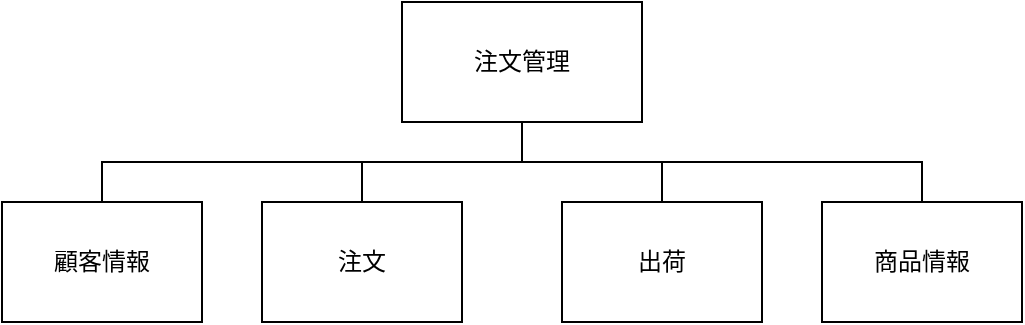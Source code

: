 <mxfile version="12.1.0" type="device" pages="1"><diagram id="oM1_1hC4bO1W_AAZZlnd" name="Page-1"><mxGraphModel dx="1365" dy="500" grid="1" gridSize="10" guides="1" tooltips="1" connect="1" arrows="1" fold="1" page="1" pageScale="1" pageWidth="827" pageHeight="1169" math="0" shadow="0"><root><mxCell id="0"/><mxCell id="1" parent="0"/><UserObject label="&lt;font style=&quot;vertical-align: inherit&quot;&gt;&lt;font style=&quot;vertical-align: inherit&quot;&gt;注文管理&lt;/font&gt;&lt;/font&gt;" treeRoot="1" id="QNWHhXbLW8zB9jjElbHY-1"><mxCell style="whiteSpace=wrap;html=1;align=center;treeFolding=1;treeMoving=1;container=1;recursiveResize=0;" vertex="1" parent="1"><mxGeometry x="190" y="20" width="120" height="60" as="geometry"/></mxCell></UserObject><mxCell id="QNWHhXbLW8zB9jjElbHY-2" value="&lt;font style=&quot;vertical-align: inherit&quot;&gt;&lt;font style=&quot;vertical-align: inherit&quot;&gt;出荷&lt;/font&gt;&lt;/font&gt;" style="whiteSpace=wrap;html=1;align=center;verticalAlign=middle;container=1;recursiveResize=0;treeFolding=1;treeMoving=1;" vertex="1" parent="1"><mxGeometry x="270" y="120" width="100" height="60" as="geometry"/></mxCell><mxCell id="QNWHhXbLW8zB9jjElbHY-3" value="" style="edgeStyle=elbowEdgeStyle;elbow=vertical;startArrow=none;endArrow=none;rounded=0;" edge="1" target="QNWHhXbLW8zB9jjElbHY-2" parent="1"><mxGeometry relative="1" as="geometry"><mxPoint x="250" y="80" as="sourcePoint"/></mxGeometry></mxCell><mxCell id="QNWHhXbLW8zB9jjElbHY-4" value="&lt;font style=&quot;vertical-align: inherit&quot;&gt;&lt;font style=&quot;vertical-align: inherit&quot;&gt;注文&lt;/font&gt;&lt;/font&gt;" style="whiteSpace=wrap;html=1;align=center;verticalAlign=middle;container=1;recursiveResize=0;treeFolding=1;treeMoving=1;" vertex="1" parent="1"><mxGeometry x="120" y="120" width="100" height="60" as="geometry"/></mxCell><mxCell id="QNWHhXbLW8zB9jjElbHY-5" value="" style="edgeStyle=elbowEdgeStyle;elbow=vertical;startArrow=none;endArrow=none;rounded=0;exitX=0.5;exitY=1;exitDx=0;exitDy=0;" edge="1" target="QNWHhXbLW8zB9jjElbHY-4" parent="1" source="QNWHhXbLW8zB9jjElbHY-1"><mxGeometry relative="1" as="geometry"><mxPoint x="100" y="80" as="sourcePoint"/></mxGeometry></mxCell><mxCell id="QNWHhXbLW8zB9jjElbHY-6" value="&lt;font style=&quot;vertical-align: inherit&quot;&gt;&lt;font style=&quot;vertical-align: inherit&quot;&gt;商品情報&lt;/font&gt;&lt;/font&gt;" style="whiteSpace=wrap;html=1;align=center;verticalAlign=middle;container=1;recursiveResize=0;treeFolding=1;treeMoving=1;" vertex="1" parent="1"><mxGeometry x="400" y="120" width="100" height="60" as="geometry"/></mxCell><mxCell id="QNWHhXbLW8zB9jjElbHY-7" value="" style="edgeStyle=elbowEdgeStyle;elbow=vertical;startArrow=none;endArrow=none;rounded=0;" edge="1" target="QNWHhXbLW8zB9jjElbHY-6" parent="1"><mxGeometry relative="1" as="geometry"><mxPoint x="320" y="100" as="sourcePoint"/><Array as="points"><mxPoint x="380" y="100"/></Array></mxGeometry></mxCell><mxCell id="QNWHhXbLW8zB9jjElbHY-8" value="&lt;font style=&quot;vertical-align: inherit&quot;&gt;&lt;font style=&quot;vertical-align: inherit&quot;&gt;顧客情報&lt;/font&gt;&lt;/font&gt;" style="whiteSpace=wrap;html=1;align=center;verticalAlign=middle;container=1;recursiveResize=0;treeFolding=1;treeMoving=1;" vertex="1" parent="1"><mxGeometry x="-10" y="120" width="100" height="60" as="geometry"/></mxCell><mxCell id="QNWHhXbLW8zB9jjElbHY-9" value="" style="edgeStyle=elbowEdgeStyle;elbow=vertical;startArrow=none;endArrow=none;rounded=0;" edge="1" target="QNWHhXbLW8zB9jjElbHY-8" parent="1"><mxGeometry relative="1" as="geometry"><mxPoint x="170" y="100" as="sourcePoint"/><Array as="points"><mxPoint x="110" y="100"/></Array></mxGeometry></mxCell></root></mxGraphModel></diagram></mxfile>